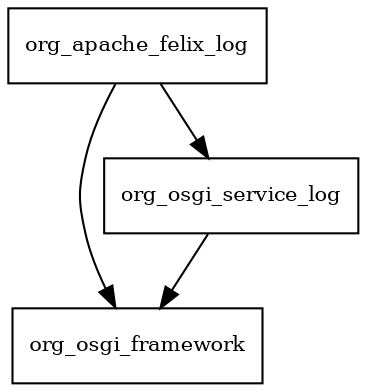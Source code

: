 digraph org_apache_felix_log_1_0_0_redhat_3_package_dependencies {
  node [shape = box, fontsize=10.0];
  org_apache_felix_log -> org_osgi_framework;
  org_apache_felix_log -> org_osgi_service_log;
  org_osgi_service_log -> org_osgi_framework;
}
